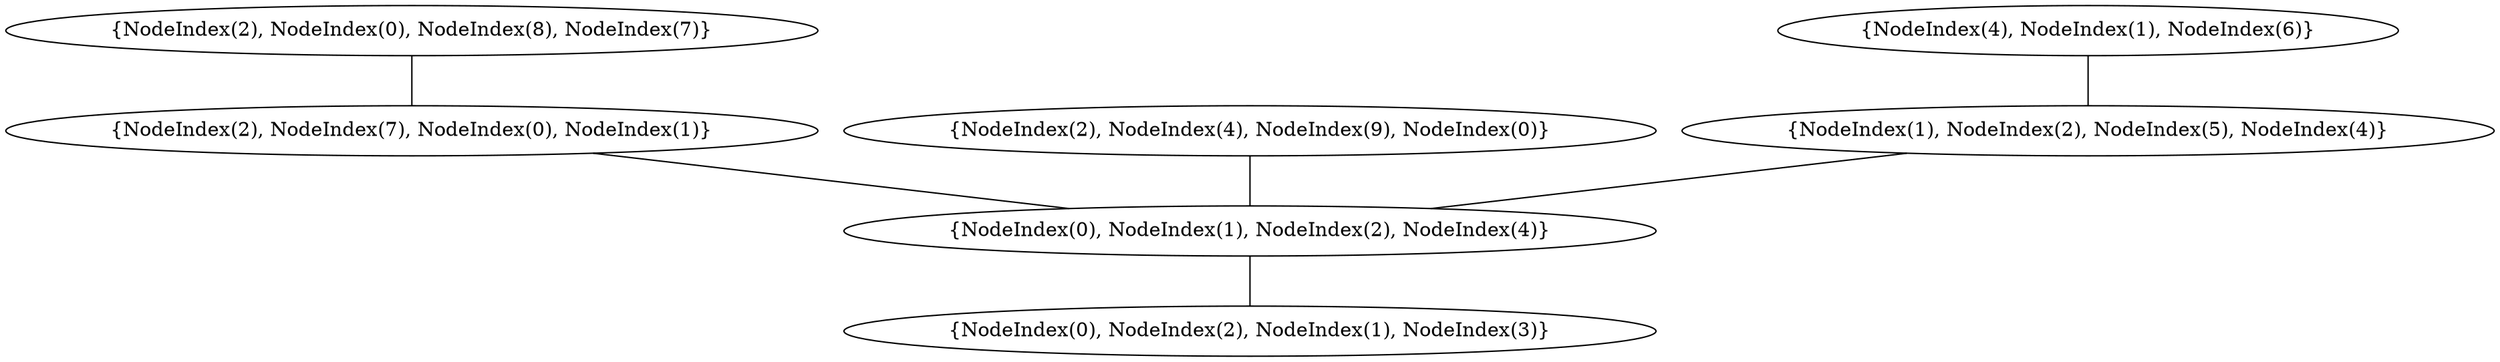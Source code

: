 graph {
    0 [ label = "{NodeIndex(0), NodeIndex(2), NodeIndex(1), NodeIndex(3)}" ]
    1 [ label = "{NodeIndex(0), NodeIndex(1), NodeIndex(2), NodeIndex(4)}" ]
    2 [ label = "{NodeIndex(2), NodeIndex(7), NodeIndex(0), NodeIndex(1)}" ]
    3 [ label = "{NodeIndex(2), NodeIndex(0), NodeIndex(8), NodeIndex(7)}" ]
    4 [ label = "{NodeIndex(2), NodeIndex(4), NodeIndex(9), NodeIndex(0)}" ]
    5 [ label = "{NodeIndex(1), NodeIndex(2), NodeIndex(5), NodeIndex(4)}" ]
    6 [ label = "{NodeIndex(4), NodeIndex(1), NodeIndex(6)}" ]
    1 -- 0 [ ]
    2 -- 1 [ ]
    3 -- 2 [ ]
    5 -- 1 [ ]
    4 -- 1 [ ]
    6 -- 5 [ ]
}
